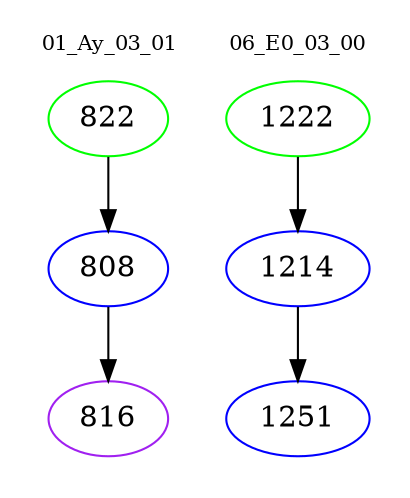 digraph{
subgraph cluster_0 {
color = white
label = "01_Ay_03_01";
fontsize=10;
T0_822 [label="822", color="green"]
T0_822 -> T0_808 [color="black"]
T0_808 [label="808", color="blue"]
T0_808 -> T0_816 [color="black"]
T0_816 [label="816", color="purple"]
}
subgraph cluster_1 {
color = white
label = "06_E0_03_00";
fontsize=10;
T1_1222 [label="1222", color="green"]
T1_1222 -> T1_1214 [color="black"]
T1_1214 [label="1214", color="blue"]
T1_1214 -> T1_1251 [color="black"]
T1_1251 [label="1251", color="blue"]
}
}
